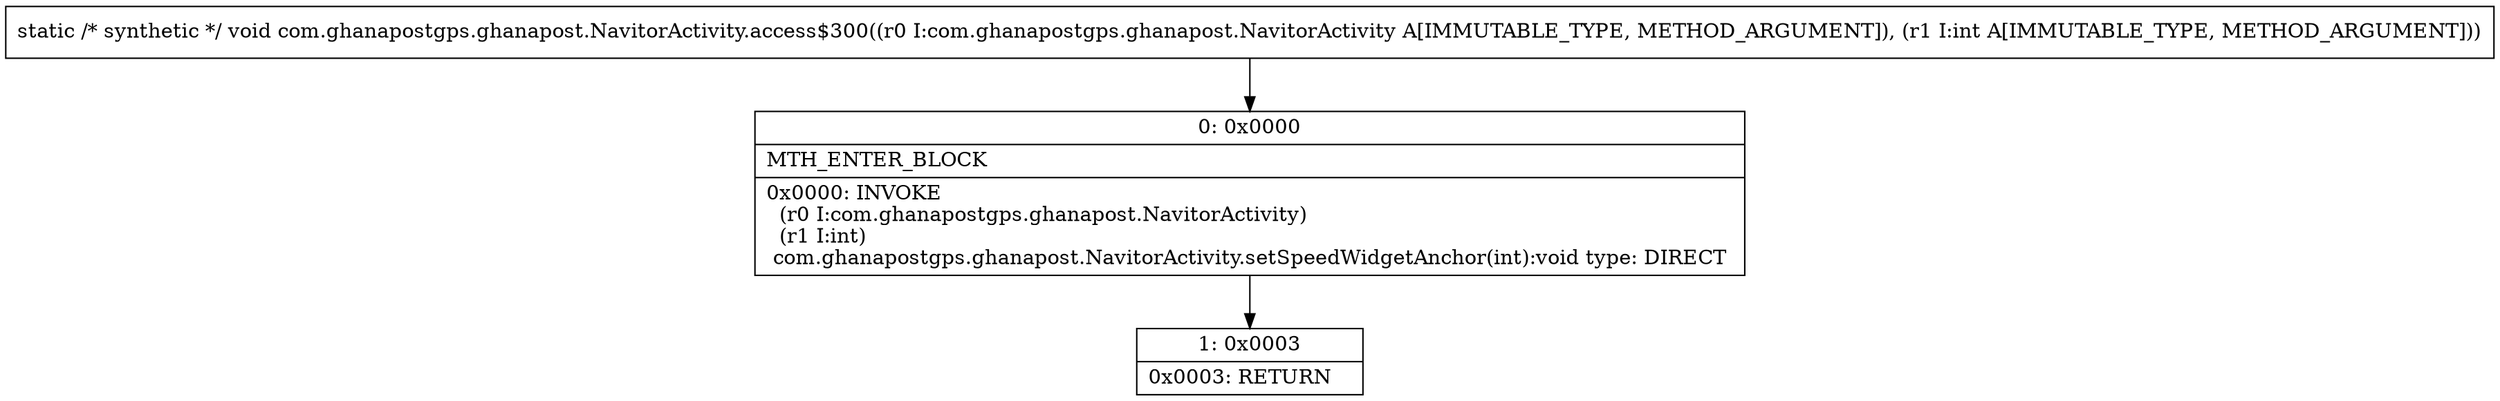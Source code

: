 digraph "CFG forcom.ghanapostgps.ghanapost.NavitorActivity.access$300(Lcom\/ghanapostgps\/ghanapost\/NavitorActivity;I)V" {
Node_0 [shape=record,label="{0\:\ 0x0000|MTH_ENTER_BLOCK\l|0x0000: INVOKE  \l  (r0 I:com.ghanapostgps.ghanapost.NavitorActivity)\l  (r1 I:int)\l com.ghanapostgps.ghanapost.NavitorActivity.setSpeedWidgetAnchor(int):void type: DIRECT \l}"];
Node_1 [shape=record,label="{1\:\ 0x0003|0x0003: RETURN   \l}"];
MethodNode[shape=record,label="{static \/* synthetic *\/ void com.ghanapostgps.ghanapost.NavitorActivity.access$300((r0 I:com.ghanapostgps.ghanapost.NavitorActivity A[IMMUTABLE_TYPE, METHOD_ARGUMENT]), (r1 I:int A[IMMUTABLE_TYPE, METHOD_ARGUMENT])) }"];
MethodNode -> Node_0;
Node_0 -> Node_1;
}


